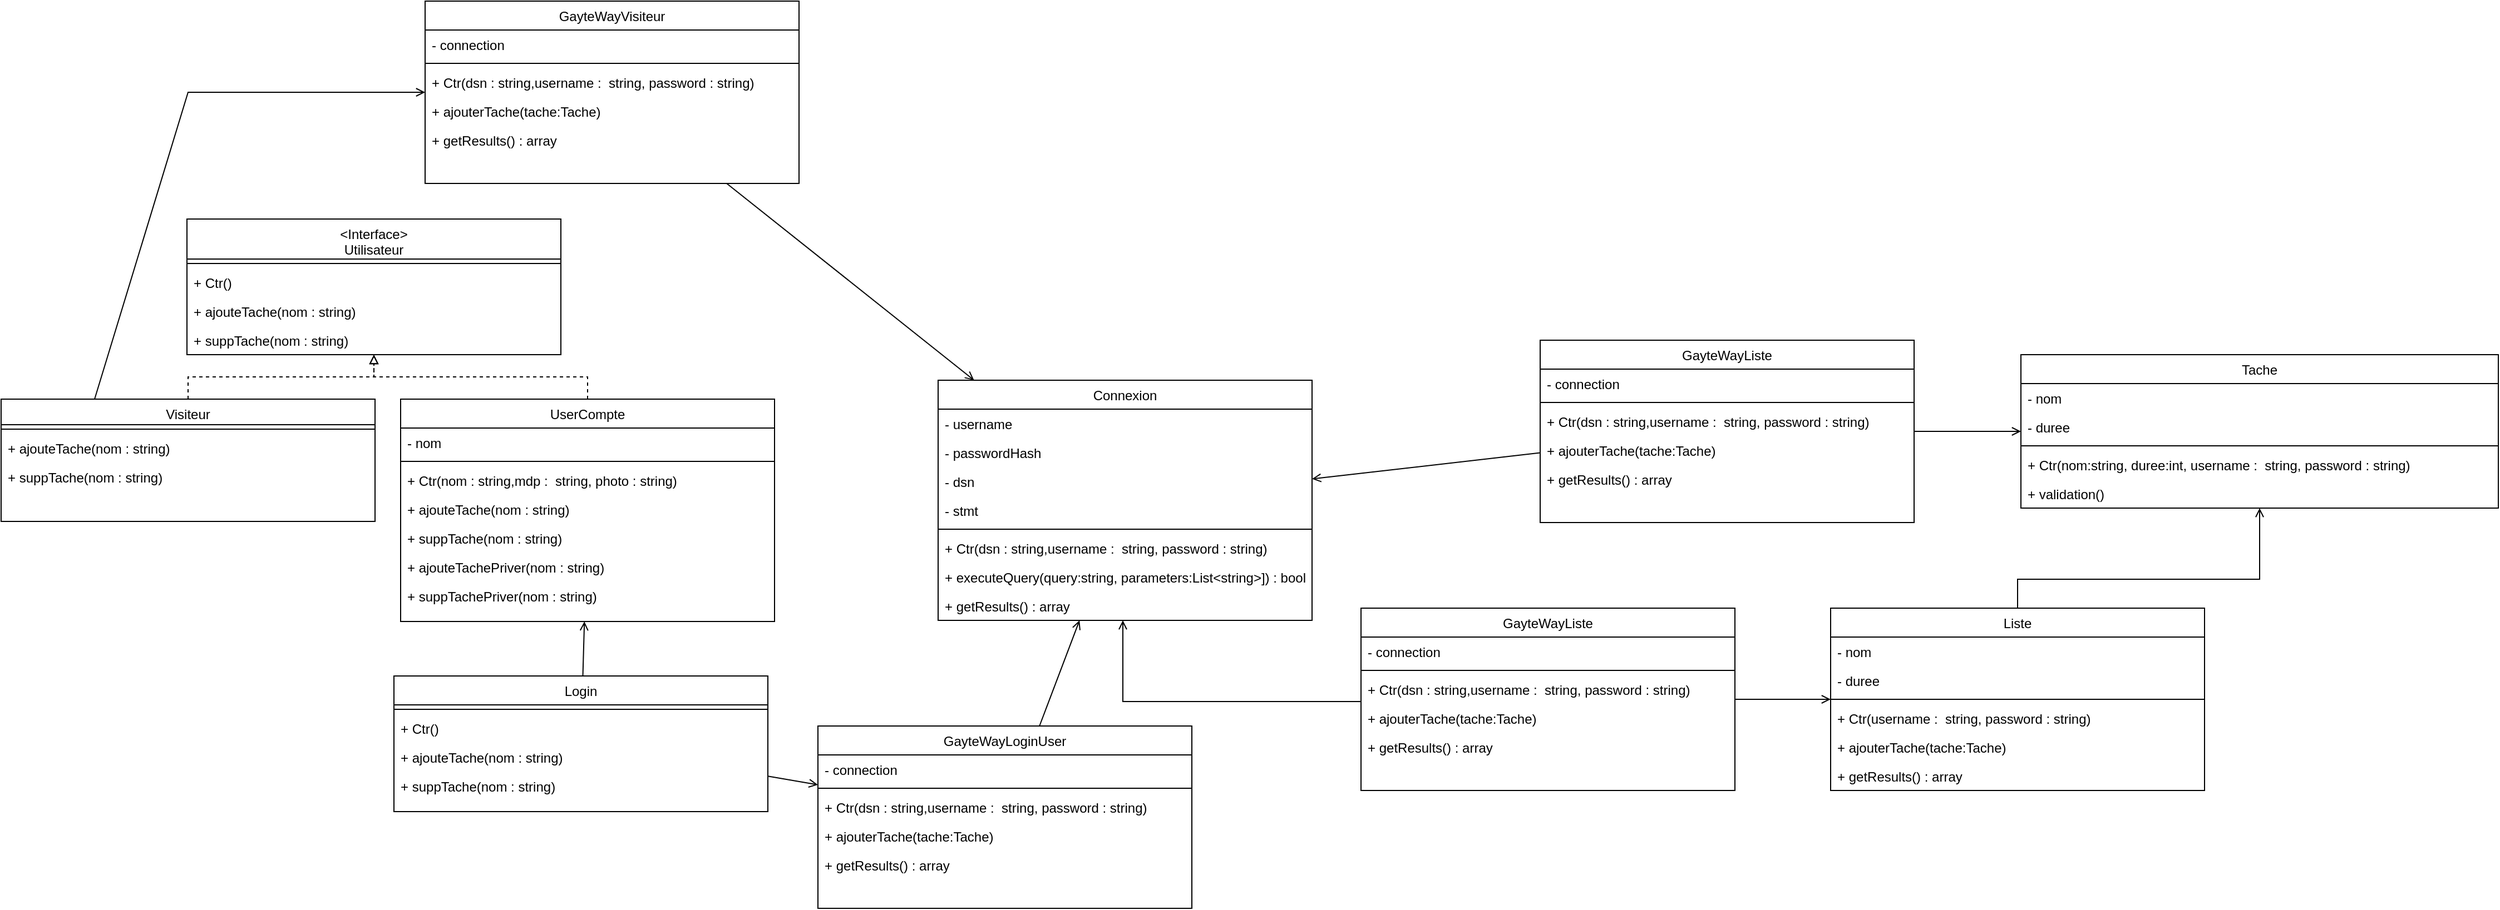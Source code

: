 <mxfile version="20.6.0" type="device"><diagram id="C5RBs43oDa-KdzZeNtuy" name="Page-1"><mxGraphModel dx="1971" dy="1276" grid="0" gridSize="10" guides="1" tooltips="1" connect="1" arrows="1" fold="1" page="0" pageScale="1" pageWidth="827" pageHeight="1169" math="0" shadow="0"><root><mxCell id="WIyWlLk6GJQsqaUBKTNV-0"/><mxCell id="WIyWlLk6GJQsqaUBKTNV-1" parent="WIyWlLk6GJQsqaUBKTNV-0"/><mxCell id="zkfFHV4jXpPFQw0GAbJ--17" value="Connexion" style="swimlane;fontStyle=0;align=center;verticalAlign=top;childLayout=stackLayout;horizontal=1;startSize=26;horizontalStack=0;resizeParent=1;resizeLast=0;collapsible=1;marginBottom=0;rounded=0;shadow=0;strokeWidth=1;" parent="WIyWlLk6GJQsqaUBKTNV-1" vertex="1"><mxGeometry x="511" y="168" width="336" height="216" as="geometry"><mxRectangle x="550" y="140" width="160" height="26" as="alternateBounds"/></mxGeometry></mxCell><mxCell id="zkfFHV4jXpPFQw0GAbJ--22" value="- username" style="text;align=left;verticalAlign=top;spacingLeft=4;spacingRight=4;overflow=hidden;rotatable=0;points=[[0,0.5],[1,0.5]];portConstraint=eastwest;rounded=0;shadow=0;html=0;" parent="zkfFHV4jXpPFQw0GAbJ--17" vertex="1"><mxGeometry y="26" width="336" height="26" as="geometry"/></mxCell><mxCell id="lPT6mzKUqGH954RTQxX--47" value="- passwordHash" style="text;align=left;verticalAlign=top;spacingLeft=4;spacingRight=4;overflow=hidden;rotatable=0;points=[[0,0.5],[1,0.5]];portConstraint=eastwest;rounded=0;shadow=0;html=0;" parent="zkfFHV4jXpPFQw0GAbJ--17" vertex="1"><mxGeometry y="52" width="336" height="26" as="geometry"/></mxCell><mxCell id="lPT6mzKUqGH954RTQxX--49" value="- dsn" style="text;align=left;verticalAlign=top;spacingLeft=4;spacingRight=4;overflow=hidden;rotatable=0;points=[[0,0.5],[1,0.5]];portConstraint=eastwest;rounded=0;shadow=0;html=0;" parent="zkfFHV4jXpPFQw0GAbJ--17" vertex="1"><mxGeometry y="78" width="336" height="26" as="geometry"/></mxCell><mxCell id="lPT6mzKUqGH954RTQxX--50" value="- stmt" style="text;align=left;verticalAlign=top;spacingLeft=4;spacingRight=4;overflow=hidden;rotatable=0;points=[[0,0.5],[1,0.5]];portConstraint=eastwest;rounded=0;shadow=0;html=0;" parent="zkfFHV4jXpPFQw0GAbJ--17" vertex="1"><mxGeometry y="104" width="336" height="26" as="geometry"/></mxCell><mxCell id="zkfFHV4jXpPFQw0GAbJ--23" value="" style="line;html=1;strokeWidth=1;align=left;verticalAlign=middle;spacingTop=-1;spacingLeft=3;spacingRight=3;rotatable=0;labelPosition=right;points=[];portConstraint=eastwest;" parent="zkfFHV4jXpPFQw0GAbJ--17" vertex="1"><mxGeometry y="130" width="336" height="8" as="geometry"/></mxCell><mxCell id="zkfFHV4jXpPFQw0GAbJ--24" value="+ Ctr(dsn : string,username :  string, password : string)" style="text;align=left;verticalAlign=top;spacingLeft=4;spacingRight=4;overflow=hidden;rotatable=0;points=[[0,0.5],[1,0.5]];portConstraint=eastwest;" parent="zkfFHV4jXpPFQw0GAbJ--17" vertex="1"><mxGeometry y="138" width="336" height="26" as="geometry"/></mxCell><mxCell id="44q8FM0cvwy1MisjzVkP-1" value="+ executeQuery(query:string, parameters:List&lt;string&gt;]) : bool" style="text;align=left;verticalAlign=top;spacingLeft=4;spacingRight=4;overflow=hidden;rotatable=0;points=[[0,0.5],[1,0.5]];portConstraint=eastwest;" parent="zkfFHV4jXpPFQw0GAbJ--17" vertex="1"><mxGeometry y="164" width="336" height="26" as="geometry"/></mxCell><mxCell id="44q8FM0cvwy1MisjzVkP-2" value="+ getResults() : array" style="text;align=left;verticalAlign=top;spacingLeft=4;spacingRight=4;overflow=hidden;rotatable=0;points=[[0,0.5],[1,0.5]];portConstraint=eastwest;" parent="zkfFHV4jXpPFQw0GAbJ--17" vertex="1"><mxGeometry y="190" width="336" height="26" as="geometry"/></mxCell><mxCell id="lPT6mzKUqGH954RTQxX--0" value="Tache" style="swimlane;fontStyle=0;align=center;verticalAlign=top;childLayout=stackLayout;horizontal=1;startSize=26;horizontalStack=0;resizeParent=1;resizeLast=0;collapsible=1;marginBottom=0;rounded=0;shadow=0;strokeWidth=1;" parent="WIyWlLk6GJQsqaUBKTNV-1" vertex="1"><mxGeometry x="1484" y="145" width="429" height="138" as="geometry"><mxRectangle x="550" y="140" width="160" height="26" as="alternateBounds"/></mxGeometry></mxCell><mxCell id="lPT6mzKUqGH954RTQxX--1" value="- nom" style="text;align=left;verticalAlign=top;spacingLeft=4;spacingRight=4;overflow=hidden;rotatable=0;points=[[0,0.5],[1,0.5]];portConstraint=eastwest;rounded=0;shadow=0;html=0;" parent="lPT6mzKUqGH954RTQxX--0" vertex="1"><mxGeometry y="26" width="429" height="26" as="geometry"/></mxCell><mxCell id="lPT6mzKUqGH954RTQxX--7" value="- duree" style="text;align=left;verticalAlign=top;spacingLeft=4;spacingRight=4;overflow=hidden;rotatable=0;points=[[0,0.5],[1,0.5]];portConstraint=eastwest;rounded=0;shadow=0;html=0;" parent="lPT6mzKUqGH954RTQxX--0" vertex="1"><mxGeometry y="52" width="429" height="26" as="geometry"/></mxCell><mxCell id="lPT6mzKUqGH954RTQxX--2" value="" style="line;html=1;strokeWidth=1;align=left;verticalAlign=middle;spacingTop=-1;spacingLeft=3;spacingRight=3;rotatable=0;labelPosition=right;points=[];portConstraint=eastwest;" parent="lPT6mzKUqGH954RTQxX--0" vertex="1"><mxGeometry y="78" width="429" height="8" as="geometry"/></mxCell><mxCell id="lPT6mzKUqGH954RTQxX--3" value="+ Ctr(nom:string, duree:int, username :  string, password : string)" style="text;align=left;verticalAlign=top;spacingLeft=4;spacingRight=4;overflow=hidden;rotatable=0;points=[[0,0.5],[1,0.5]];portConstraint=eastwest;" parent="lPT6mzKUqGH954RTQxX--0" vertex="1"><mxGeometry y="86" width="429" height="26" as="geometry"/></mxCell><mxCell id="4B2QlwdQSiukdLjfvTYh-6" value="+ validation()" style="text;align=left;verticalAlign=top;spacingLeft=4;spacingRight=4;overflow=hidden;rotatable=0;points=[[0,0.5],[1,0.5]];portConstraint=eastwest;" parent="lPT6mzKUqGH954RTQxX--0" vertex="1"><mxGeometry y="112" width="429" height="26" as="geometry"/></mxCell><mxCell id="lPT6mzKUqGH954RTQxX--8" value="Liste" style="swimlane;fontStyle=0;align=center;verticalAlign=top;childLayout=stackLayout;horizontal=1;startSize=26;horizontalStack=0;resizeParent=1;resizeLast=0;collapsible=1;marginBottom=0;rounded=0;shadow=0;strokeWidth=1;" parent="WIyWlLk6GJQsqaUBKTNV-1" vertex="1"><mxGeometry x="1313" y="373" width="336" height="164" as="geometry"><mxRectangle x="550" y="140" width="160" height="26" as="alternateBounds"/></mxGeometry></mxCell><mxCell id="lPT6mzKUqGH954RTQxX--9" value="- nom" style="text;align=left;verticalAlign=top;spacingLeft=4;spacingRight=4;overflow=hidden;rotatable=0;points=[[0,0.5],[1,0.5]];portConstraint=eastwest;rounded=0;shadow=0;html=0;" parent="lPT6mzKUqGH954RTQxX--8" vertex="1"><mxGeometry y="26" width="336" height="26" as="geometry"/></mxCell><mxCell id="lPT6mzKUqGH954RTQxX--10" value="- duree" style="text;align=left;verticalAlign=top;spacingLeft=4;spacingRight=4;overflow=hidden;rotatable=0;points=[[0,0.5],[1,0.5]];portConstraint=eastwest;rounded=0;shadow=0;html=0;" parent="lPT6mzKUqGH954RTQxX--8" vertex="1"><mxGeometry y="52" width="336" height="26" as="geometry"/></mxCell><mxCell id="lPT6mzKUqGH954RTQxX--11" value="" style="line;html=1;strokeWidth=1;align=left;verticalAlign=middle;spacingTop=-1;spacingLeft=3;spacingRight=3;rotatable=0;labelPosition=right;points=[];portConstraint=eastwest;" parent="lPT6mzKUqGH954RTQxX--8" vertex="1"><mxGeometry y="78" width="336" height="8" as="geometry"/></mxCell><mxCell id="lPT6mzKUqGH954RTQxX--12" value="+ Ctr(username :  string, password : string)" style="text;align=left;verticalAlign=top;spacingLeft=4;spacingRight=4;overflow=hidden;rotatable=0;points=[[0,0.5],[1,0.5]];portConstraint=eastwest;" parent="lPT6mzKUqGH954RTQxX--8" vertex="1"><mxGeometry y="86" width="336" height="26" as="geometry"/></mxCell><mxCell id="lPT6mzKUqGH954RTQxX--13" value="+ ajouterTache(tache:Tache)" style="text;align=left;verticalAlign=top;spacingLeft=4;spacingRight=4;overflow=hidden;rotatable=0;points=[[0,0.5],[1,0.5]];portConstraint=eastwest;" parent="lPT6mzKUqGH954RTQxX--8" vertex="1"><mxGeometry y="112" width="336" height="26" as="geometry"/></mxCell><mxCell id="lPT6mzKUqGH954RTQxX--14" value="+ getResults() : array" style="text;align=left;verticalAlign=top;spacingLeft=4;spacingRight=4;overflow=hidden;rotatable=0;points=[[0,0.5],[1,0.5]];portConstraint=eastwest;" parent="lPT6mzKUqGH954RTQxX--8" vertex="1"><mxGeometry y="138" width="336" height="26" as="geometry"/></mxCell><mxCell id="lPT6mzKUqGH954RTQxX--15" value="" style="edgeStyle=orthogonalEdgeStyle;rounded=0;orthogonalLoop=1;jettySize=auto;html=1;startArrow=open;startFill=0;endArrow=none;endFill=0;" parent="WIyWlLk6GJQsqaUBKTNV-1" source="lPT6mzKUqGH954RTQxX--0" target="lPT6mzKUqGH954RTQxX--8" edge="1"><mxGeometry relative="1" as="geometry"><mxPoint x="1280" y="420" as="sourcePoint"/><mxPoint x="919" y="271" as="targetPoint"/><Array as="points"><mxPoint x="1699" y="347"/><mxPoint x="1481" y="347"/></Array></mxGeometry></mxCell><mxCell id="lPT6mzKUqGH954RTQxX--16" value="&lt;Interface&gt;&#xA;Utilisateur" style="swimlane;fontStyle=0;align=center;verticalAlign=top;childLayout=stackLayout;horizontal=1;startSize=36;horizontalStack=0;resizeParent=1;resizeLast=0;collapsible=1;marginBottom=0;rounded=0;shadow=0;strokeWidth=1;" parent="WIyWlLk6GJQsqaUBKTNV-1" vertex="1"><mxGeometry x="-164" y="23" width="336" height="122" as="geometry"><mxRectangle x="550" y="140" width="160" height="26" as="alternateBounds"/></mxGeometry></mxCell><mxCell id="lPT6mzKUqGH954RTQxX--19" value="" style="line;html=1;strokeWidth=1;align=left;verticalAlign=middle;spacingTop=-1;spacingLeft=3;spacingRight=3;rotatable=0;labelPosition=right;points=[];portConstraint=eastwest;" parent="lPT6mzKUqGH954RTQxX--16" vertex="1"><mxGeometry y="36" width="336" height="8" as="geometry"/></mxCell><mxCell id="lPT6mzKUqGH954RTQxX--37" value="+ Ctr()" style="text;align=left;verticalAlign=top;spacingLeft=4;spacingRight=4;overflow=hidden;rotatable=0;points=[[0,0.5],[1,0.5]];portConstraint=eastwest;" parent="lPT6mzKUqGH954RTQxX--16" vertex="1"><mxGeometry y="44" width="336" height="26" as="geometry"/></mxCell><mxCell id="lPT6mzKUqGH954RTQxX--38" value="+ ajouteTache(nom : string)" style="text;align=left;verticalAlign=top;spacingLeft=4;spacingRight=4;overflow=hidden;rotatable=0;points=[[0,0.5],[1,0.5]];portConstraint=eastwest;" parent="lPT6mzKUqGH954RTQxX--16" vertex="1"><mxGeometry y="70" width="336" height="26" as="geometry"/></mxCell><mxCell id="lPT6mzKUqGH954RTQxX--39" value="+ suppTache(nom : string)" style="text;align=left;verticalAlign=top;spacingLeft=4;spacingRight=4;overflow=hidden;rotatable=0;points=[[0,0.5],[1,0.5]];portConstraint=eastwest;" parent="lPT6mzKUqGH954RTQxX--16" vertex="1"><mxGeometry y="96" width="336" height="26" as="geometry"/></mxCell><mxCell id="lPT6mzKUqGH954RTQxX--27" value="" style="edgeStyle=orthogonalEdgeStyle;rounded=0;orthogonalLoop=1;jettySize=auto;html=1;startArrow=none;startFill=0;endArrow=block;endFill=0;strokeWidth=1;dashed=1;" parent="WIyWlLk6GJQsqaUBKTNV-1" source="lPT6mzKUqGH954RTQxX--23" target="lPT6mzKUqGH954RTQxX--16" edge="1"><mxGeometry relative="1" as="geometry"/></mxCell><mxCell id="lPT6mzKUqGH954RTQxX--23" value="UserCompte" style="swimlane;fontStyle=0;align=center;verticalAlign=top;childLayout=stackLayout;horizontal=1;startSize=26;horizontalStack=0;resizeParent=1;resizeLast=0;collapsible=1;marginBottom=0;rounded=0;shadow=0;strokeWidth=1;" parent="WIyWlLk6GJQsqaUBKTNV-1" vertex="1"><mxGeometry x="28" y="185" width="336" height="200" as="geometry"><mxRectangle x="550" y="140" width="160" height="26" as="alternateBounds"/></mxGeometry></mxCell><mxCell id="lPT6mzKUqGH954RTQxX--35" value="- nom" style="text;align=left;verticalAlign=top;spacingLeft=4;spacingRight=4;overflow=hidden;rotatable=0;points=[[0,0.5],[1,0.5]];portConstraint=eastwest;rounded=0;shadow=0;html=0;" parent="lPT6mzKUqGH954RTQxX--23" vertex="1"><mxGeometry y="26" width="336" height="26" as="geometry"/></mxCell><mxCell id="lPT6mzKUqGH954RTQxX--25" value="" style="line;html=1;strokeWidth=1;align=left;verticalAlign=middle;spacingTop=-1;spacingLeft=3;spacingRight=3;rotatable=0;labelPosition=right;points=[];portConstraint=eastwest;" parent="lPT6mzKUqGH954RTQxX--23" vertex="1"><mxGeometry y="52" width="336" height="8" as="geometry"/></mxCell><mxCell id="lPT6mzKUqGH954RTQxX--36" value="+ Ctr(nom : string,mdp :  string, photo : string)" style="text;align=left;verticalAlign=top;spacingLeft=4;spacingRight=4;overflow=hidden;rotatable=0;points=[[0,0.5],[1,0.5]];portConstraint=eastwest;" parent="lPT6mzKUqGH954RTQxX--23" vertex="1"><mxGeometry y="60" width="336" height="26" as="geometry"/></mxCell><mxCell id="lPT6mzKUqGH954RTQxX--43" value="+ ajouteTache(nom : string)" style="text;align=left;verticalAlign=top;spacingLeft=4;spacingRight=4;overflow=hidden;rotatable=0;points=[[0,0.5],[1,0.5]];portConstraint=eastwest;" parent="lPT6mzKUqGH954RTQxX--23" vertex="1"><mxGeometry y="86" width="336" height="26" as="geometry"/></mxCell><mxCell id="lPT6mzKUqGH954RTQxX--44" value="+ suppTache(nom : string)" style="text;align=left;verticalAlign=top;spacingLeft=4;spacingRight=4;overflow=hidden;rotatable=0;points=[[0,0.5],[1,0.5]];portConstraint=eastwest;" parent="lPT6mzKUqGH954RTQxX--23" vertex="1"><mxGeometry y="112" width="336" height="26" as="geometry"/></mxCell><mxCell id="lPT6mzKUqGH954RTQxX--40" value="+ ajouteTachePriver(nom : string)" style="text;align=left;verticalAlign=top;spacingLeft=4;spacingRight=4;overflow=hidden;rotatable=0;points=[[0,0.5],[1,0.5]];portConstraint=eastwest;" parent="lPT6mzKUqGH954RTQxX--23" vertex="1"><mxGeometry y="138" width="336" height="26" as="geometry"/></mxCell><mxCell id="lPT6mzKUqGH954RTQxX--41" value="+ suppTachePriver(nom : string)" style="text;align=left;verticalAlign=top;spacingLeft=4;spacingRight=4;overflow=hidden;rotatable=0;points=[[0,0.5],[1,0.5]];portConstraint=eastwest;" parent="lPT6mzKUqGH954RTQxX--23" vertex="1"><mxGeometry y="164" width="336" height="26" as="geometry"/></mxCell><mxCell id="lPT6mzKUqGH954RTQxX--28" value="Visiteur" style="swimlane;fontStyle=0;align=center;verticalAlign=top;childLayout=stackLayout;horizontal=1;startSize=23;horizontalStack=0;resizeParent=1;resizeLast=0;collapsible=1;marginBottom=0;rounded=0;shadow=0;strokeWidth=1;" parent="WIyWlLk6GJQsqaUBKTNV-1" vertex="1"><mxGeometry x="-331" y="185" width="336" height="110" as="geometry"><mxRectangle x="550" y="140" width="160" height="26" as="alternateBounds"/></mxGeometry></mxCell><mxCell id="lPT6mzKUqGH954RTQxX--30" value="" style="line;html=1;strokeWidth=1;align=left;verticalAlign=middle;spacingTop=-1;spacingLeft=3;spacingRight=3;rotatable=0;labelPosition=right;points=[];portConstraint=eastwest;" parent="lPT6mzKUqGH954RTQxX--28" vertex="1"><mxGeometry y="23" width="336" height="8" as="geometry"/></mxCell><mxCell id="lPT6mzKUqGH954RTQxX--33" value="+ ajouteTache(nom : string)" style="text;align=left;verticalAlign=top;spacingLeft=4;spacingRight=4;overflow=hidden;rotatable=0;points=[[0,0.5],[1,0.5]];portConstraint=eastwest;" parent="lPT6mzKUqGH954RTQxX--28" vertex="1"><mxGeometry y="31" width="336" height="26" as="geometry"/></mxCell><mxCell id="lPT6mzKUqGH954RTQxX--34" value="+ suppTache(nom : string)" style="text;align=left;verticalAlign=top;spacingLeft=4;spacingRight=4;overflow=hidden;rotatable=0;points=[[0,0.5],[1,0.5]];portConstraint=eastwest;" parent="lPT6mzKUqGH954RTQxX--28" vertex="1"><mxGeometry y="57" width="336" height="26" as="geometry"/></mxCell><mxCell id="lPT6mzKUqGH954RTQxX--32" value="" style="edgeStyle=orthogonalEdgeStyle;rounded=0;orthogonalLoop=1;jettySize=auto;html=1;startArrow=none;startFill=0;endArrow=block;endFill=0;strokeWidth=1;dashed=1;" parent="WIyWlLk6GJQsqaUBKTNV-1" source="lPT6mzKUqGH954RTQxX--28" target="lPT6mzKUqGH954RTQxX--16" edge="1"><mxGeometry relative="1" as="geometry"><mxPoint x="209" y="194" as="sourcePoint"/><mxPoint x="14" y="143" as="targetPoint"/></mxGeometry></mxCell><mxCell id="lPT6mzKUqGH954RTQxX--46" value="" style="edgeStyle=orthogonalEdgeStyle;rounded=0;orthogonalLoop=1;jettySize=auto;html=1;startArrow=none;startFill=0;endArrow=open;endFill=0;" parent="WIyWlLk6GJQsqaUBKTNV-1" source="G2NUmjQ9pd9dzzUjmyRG-0" target="zkfFHV4jXpPFQw0GAbJ--17" edge="1"><mxGeometry relative="1" as="geometry"><mxPoint x="731" y="359" as="sourcePoint"/><mxPoint x="731" y="425" as="targetPoint"/><Array as="points"><mxPoint x="1060" y="457"/><mxPoint x="677" y="457"/></Array></mxGeometry></mxCell><mxCell id="lPT6mzKUqGH954RTQxX--51" value="Login" style="swimlane;fontStyle=0;align=center;verticalAlign=top;childLayout=stackLayout;horizontal=1;startSize=26;horizontalStack=0;resizeParent=1;resizeLast=0;collapsible=1;marginBottom=0;rounded=0;shadow=0;strokeWidth=1;" parent="WIyWlLk6GJQsqaUBKTNV-1" vertex="1"><mxGeometry x="22" y="434" width="336" height="122" as="geometry"><mxRectangle x="550" y="140" width="160" height="26" as="alternateBounds"/></mxGeometry></mxCell><mxCell id="lPT6mzKUqGH954RTQxX--52" value="" style="line;html=1;strokeWidth=1;align=left;verticalAlign=middle;spacingTop=-1;spacingLeft=3;spacingRight=3;rotatable=0;labelPosition=right;points=[];portConstraint=eastwest;" parent="lPT6mzKUqGH954RTQxX--51" vertex="1"><mxGeometry y="26" width="336" height="8" as="geometry"/></mxCell><mxCell id="lPT6mzKUqGH954RTQxX--53" value="+ Ctr()" style="text;align=left;verticalAlign=top;spacingLeft=4;spacingRight=4;overflow=hidden;rotatable=0;points=[[0,0.5],[1,0.5]];portConstraint=eastwest;" parent="lPT6mzKUqGH954RTQxX--51" vertex="1"><mxGeometry y="34" width="336" height="26" as="geometry"/></mxCell><mxCell id="lPT6mzKUqGH954RTQxX--54" value="+ ajouteTache(nom : string)" style="text;align=left;verticalAlign=top;spacingLeft=4;spacingRight=4;overflow=hidden;rotatable=0;points=[[0,0.5],[1,0.5]];portConstraint=eastwest;" parent="lPT6mzKUqGH954RTQxX--51" vertex="1"><mxGeometry y="60" width="336" height="26" as="geometry"/></mxCell><mxCell id="lPT6mzKUqGH954RTQxX--55" value="+ suppTache(nom : string)" style="text;align=left;verticalAlign=top;spacingLeft=4;spacingRight=4;overflow=hidden;rotatable=0;points=[[0,0.5],[1,0.5]];portConstraint=eastwest;" parent="lPT6mzKUqGH954RTQxX--51" vertex="1"><mxGeometry y="86" width="336" height="26" as="geometry"/></mxCell><mxCell id="4B2QlwdQSiukdLjfvTYh-4" value="" style="endArrow=open;html=1;rounded=0;fontSize=16;endFill=0;" parent="WIyWlLk6GJQsqaUBKTNV-1" source="lPT6mzKUqGH954RTQxX--51" target="G2NUmjQ9pd9dzzUjmyRG-16" edge="1"><mxGeometry width="50" height="50" relative="1" as="geometry"><mxPoint x="453" y="339" as="sourcePoint"/><mxPoint x="503" y="289" as="targetPoint"/><Array as="points"/></mxGeometry></mxCell><mxCell id="4B2QlwdQSiukdLjfvTYh-5" value="" style="endArrow=open;html=1;rounded=0;fontSize=16;endFill=0;" parent="WIyWlLk6GJQsqaUBKTNV-1" source="lPT6mzKUqGH954RTQxX--51" target="lPT6mzKUqGH954RTQxX--23" edge="1"><mxGeometry width="50" height="50" relative="1" as="geometry"><mxPoint x="149.358" y="498" as="sourcePoint"/><mxPoint x="95" y="-361" as="targetPoint"/><Array as="points"/></mxGeometry></mxCell><mxCell id="G2NUmjQ9pd9dzzUjmyRG-0" value="GayteWayListe" style="swimlane;fontStyle=0;align=center;verticalAlign=top;childLayout=stackLayout;horizontal=1;startSize=26;horizontalStack=0;resizeParent=1;resizeLast=0;collapsible=1;marginBottom=0;rounded=0;shadow=0;strokeWidth=1;" vertex="1" parent="WIyWlLk6GJQsqaUBKTNV-1"><mxGeometry x="891" y="373" width="336" height="164" as="geometry"><mxRectangle x="550" y="140" width="160" height="26" as="alternateBounds"/></mxGeometry></mxCell><mxCell id="G2NUmjQ9pd9dzzUjmyRG-2" value="- connection" style="text;align=left;verticalAlign=top;spacingLeft=4;spacingRight=4;overflow=hidden;rotatable=0;points=[[0,0.5],[1,0.5]];portConstraint=eastwest;rounded=0;shadow=0;html=0;" vertex="1" parent="G2NUmjQ9pd9dzzUjmyRG-0"><mxGeometry y="26" width="336" height="26" as="geometry"/></mxCell><mxCell id="G2NUmjQ9pd9dzzUjmyRG-3" value="" style="line;html=1;strokeWidth=1;align=left;verticalAlign=middle;spacingTop=-1;spacingLeft=3;spacingRight=3;rotatable=0;labelPosition=right;points=[];portConstraint=eastwest;" vertex="1" parent="G2NUmjQ9pd9dzzUjmyRG-0"><mxGeometry y="52" width="336" height="8" as="geometry"/></mxCell><mxCell id="G2NUmjQ9pd9dzzUjmyRG-26" value="+ Ctr(dsn : string,username :  string, password : string)" style="text;align=left;verticalAlign=top;spacingLeft=4;spacingRight=4;overflow=hidden;rotatable=0;points=[[0,0.5],[1,0.5]];portConstraint=eastwest;" vertex="1" parent="G2NUmjQ9pd9dzzUjmyRG-0"><mxGeometry y="60" width="336" height="26" as="geometry"/></mxCell><mxCell id="G2NUmjQ9pd9dzzUjmyRG-5" value="+ ajouterTache(tache:Tache)" style="text;align=left;verticalAlign=top;spacingLeft=4;spacingRight=4;overflow=hidden;rotatable=0;points=[[0,0.5],[1,0.5]];portConstraint=eastwest;" vertex="1" parent="G2NUmjQ9pd9dzzUjmyRG-0"><mxGeometry y="86" width="336" height="26" as="geometry"/></mxCell><mxCell id="G2NUmjQ9pd9dzzUjmyRG-6" value="+ getResults() : array" style="text;align=left;verticalAlign=top;spacingLeft=4;spacingRight=4;overflow=hidden;rotatable=0;points=[[0,0.5],[1,0.5]];portConstraint=eastwest;" vertex="1" parent="G2NUmjQ9pd9dzzUjmyRG-0"><mxGeometry y="112" width="336" height="26" as="geometry"/></mxCell><mxCell id="G2NUmjQ9pd9dzzUjmyRG-7" value="" style="edgeStyle=orthogonalEdgeStyle;rounded=0;orthogonalLoop=1;jettySize=auto;html=1;startArrow=none;startFill=0;endArrow=open;endFill=0;" edge="1" parent="WIyWlLk6GJQsqaUBKTNV-1" source="G2NUmjQ9pd9dzzUjmyRG-0" target="lPT6mzKUqGH954RTQxX--8"><mxGeometry relative="1" as="geometry"><mxPoint x="901" y="467" as="sourcePoint"/><mxPoint x="687" y="394" as="targetPoint"/><Array as="points"/></mxGeometry></mxCell><mxCell id="G2NUmjQ9pd9dzzUjmyRG-8" value="GayteWayListe" style="swimlane;fontStyle=0;align=center;verticalAlign=top;childLayout=stackLayout;horizontal=1;startSize=26;horizontalStack=0;resizeParent=1;resizeLast=0;collapsible=1;marginBottom=0;rounded=0;shadow=0;strokeWidth=1;" vertex="1" parent="WIyWlLk6GJQsqaUBKTNV-1"><mxGeometry x="1052" y="132" width="336" height="164" as="geometry"><mxRectangle x="550" y="140" width="160" height="26" as="alternateBounds"/></mxGeometry></mxCell><mxCell id="G2NUmjQ9pd9dzzUjmyRG-9" value="- connection" style="text;align=left;verticalAlign=top;spacingLeft=4;spacingRight=4;overflow=hidden;rotatable=0;points=[[0,0.5],[1,0.5]];portConstraint=eastwest;rounded=0;shadow=0;html=0;" vertex="1" parent="G2NUmjQ9pd9dzzUjmyRG-8"><mxGeometry y="26" width="336" height="26" as="geometry"/></mxCell><mxCell id="G2NUmjQ9pd9dzzUjmyRG-10" value="" style="line;html=1;strokeWidth=1;align=left;verticalAlign=middle;spacingTop=-1;spacingLeft=3;spacingRight=3;rotatable=0;labelPosition=right;points=[];portConstraint=eastwest;" vertex="1" parent="G2NUmjQ9pd9dzzUjmyRG-8"><mxGeometry y="52" width="336" height="8" as="geometry"/></mxCell><mxCell id="G2NUmjQ9pd9dzzUjmyRG-25" value="+ Ctr(dsn : string,username :  string, password : string)" style="text;align=left;verticalAlign=top;spacingLeft=4;spacingRight=4;overflow=hidden;rotatable=0;points=[[0,0.5],[1,0.5]];portConstraint=eastwest;" vertex="1" parent="G2NUmjQ9pd9dzzUjmyRG-8"><mxGeometry y="60" width="336" height="26" as="geometry"/></mxCell><mxCell id="G2NUmjQ9pd9dzzUjmyRG-12" value="+ ajouterTache(tache:Tache)" style="text;align=left;verticalAlign=top;spacingLeft=4;spacingRight=4;overflow=hidden;rotatable=0;points=[[0,0.5],[1,0.5]];portConstraint=eastwest;" vertex="1" parent="G2NUmjQ9pd9dzzUjmyRG-8"><mxGeometry y="86" width="336" height="26" as="geometry"/></mxCell><mxCell id="G2NUmjQ9pd9dzzUjmyRG-13" value="+ getResults() : array" style="text;align=left;verticalAlign=top;spacingLeft=4;spacingRight=4;overflow=hidden;rotatable=0;points=[[0,0.5],[1,0.5]];portConstraint=eastwest;" vertex="1" parent="G2NUmjQ9pd9dzzUjmyRG-8"><mxGeometry y="112" width="336" height="26" as="geometry"/></mxCell><mxCell id="G2NUmjQ9pd9dzzUjmyRG-14" value="" style="edgeStyle=orthogonalEdgeStyle;rounded=0;orthogonalLoop=1;jettySize=auto;html=1;startArrow=none;startFill=0;endArrow=open;endFill=0;" edge="1" parent="WIyWlLk6GJQsqaUBKTNV-1" source="G2NUmjQ9pd9dzzUjmyRG-8" target="lPT6mzKUqGH954RTQxX--0"><mxGeometry relative="1" as="geometry"><mxPoint x="1237" y="465" as="sourcePoint"/><mxPoint x="1323" y="465" as="targetPoint"/><Array as="points"/></mxGeometry></mxCell><mxCell id="G2NUmjQ9pd9dzzUjmyRG-15" value="" style="endArrow=none;html=1;rounded=0;fontSize=16;endFill=0;startArrow=open;startFill=0;" edge="1" parent="WIyWlLk6GJQsqaUBKTNV-1" source="zkfFHV4jXpPFQw0GAbJ--17" target="G2NUmjQ9pd9dzzUjmyRG-8"><mxGeometry width="50" height="50" relative="1" as="geometry"><mxPoint x="537" y="66" as="sourcePoint"/><mxPoint x="689" y="178" as="targetPoint"/><Array as="points"/></mxGeometry></mxCell><mxCell id="G2NUmjQ9pd9dzzUjmyRG-16" value="GayteWayLoginUser" style="swimlane;fontStyle=0;align=center;verticalAlign=top;childLayout=stackLayout;horizontal=1;startSize=26;horizontalStack=0;resizeParent=1;resizeLast=0;collapsible=1;marginBottom=0;rounded=0;shadow=0;strokeWidth=1;" vertex="1" parent="WIyWlLk6GJQsqaUBKTNV-1"><mxGeometry x="403" y="479" width="336" height="164" as="geometry"><mxRectangle x="550" y="140" width="160" height="26" as="alternateBounds"/></mxGeometry></mxCell><mxCell id="G2NUmjQ9pd9dzzUjmyRG-17" value="- connection" style="text;align=left;verticalAlign=top;spacingLeft=4;spacingRight=4;overflow=hidden;rotatable=0;points=[[0,0.5],[1,0.5]];portConstraint=eastwest;rounded=0;shadow=0;html=0;" vertex="1" parent="G2NUmjQ9pd9dzzUjmyRG-16"><mxGeometry y="26" width="336" height="26" as="geometry"/></mxCell><mxCell id="G2NUmjQ9pd9dzzUjmyRG-18" value="" style="line;html=1;strokeWidth=1;align=left;verticalAlign=middle;spacingTop=-1;spacingLeft=3;spacingRight=3;rotatable=0;labelPosition=right;points=[];portConstraint=eastwest;" vertex="1" parent="G2NUmjQ9pd9dzzUjmyRG-16"><mxGeometry y="52" width="336" height="8" as="geometry"/></mxCell><mxCell id="G2NUmjQ9pd9dzzUjmyRG-24" value="+ Ctr(dsn : string,username :  string, password : string)" style="text;align=left;verticalAlign=top;spacingLeft=4;spacingRight=4;overflow=hidden;rotatable=0;points=[[0,0.5],[1,0.5]];portConstraint=eastwest;" vertex="1" parent="G2NUmjQ9pd9dzzUjmyRG-16"><mxGeometry y="60" width="336" height="26" as="geometry"/></mxCell><mxCell id="G2NUmjQ9pd9dzzUjmyRG-20" value="+ ajouterTache(tache:Tache)" style="text;align=left;verticalAlign=top;spacingLeft=4;spacingRight=4;overflow=hidden;rotatable=0;points=[[0,0.5],[1,0.5]];portConstraint=eastwest;" vertex="1" parent="G2NUmjQ9pd9dzzUjmyRG-16"><mxGeometry y="86" width="336" height="26" as="geometry"/></mxCell><mxCell id="G2NUmjQ9pd9dzzUjmyRG-21" value="+ getResults() : array" style="text;align=left;verticalAlign=top;spacingLeft=4;spacingRight=4;overflow=hidden;rotatable=0;points=[[0,0.5],[1,0.5]];portConstraint=eastwest;" vertex="1" parent="G2NUmjQ9pd9dzzUjmyRG-16"><mxGeometry y="112" width="336" height="26" as="geometry"/></mxCell><mxCell id="G2NUmjQ9pd9dzzUjmyRG-22" value="" style="endArrow=open;html=1;rounded=0;fontSize=16;endFill=0;" edge="1" parent="WIyWlLk6GJQsqaUBKTNV-1" source="G2NUmjQ9pd9dzzUjmyRG-16" target="zkfFHV4jXpPFQw0GAbJ--17"><mxGeometry width="50" height="50" relative="1" as="geometry"><mxPoint x="537" y="26.774" as="sourcePoint"/><mxPoint x="625" y="6.226" as="targetPoint"/><Array as="points"/></mxGeometry></mxCell><mxCell id="G2NUmjQ9pd9dzzUjmyRG-33" value="GayteWayVisiteur" style="swimlane;fontStyle=0;align=center;verticalAlign=top;childLayout=stackLayout;horizontal=1;startSize=26;horizontalStack=0;resizeParent=1;resizeLast=0;collapsible=1;marginBottom=0;rounded=0;shadow=0;strokeWidth=1;" vertex="1" parent="WIyWlLk6GJQsqaUBKTNV-1"><mxGeometry x="50" y="-173" width="336" height="164" as="geometry"><mxRectangle x="550" y="140" width="160" height="26" as="alternateBounds"/></mxGeometry></mxCell><mxCell id="G2NUmjQ9pd9dzzUjmyRG-34" value="- connection" style="text;align=left;verticalAlign=top;spacingLeft=4;spacingRight=4;overflow=hidden;rotatable=0;points=[[0,0.5],[1,0.5]];portConstraint=eastwest;rounded=0;shadow=0;html=0;" vertex="1" parent="G2NUmjQ9pd9dzzUjmyRG-33"><mxGeometry y="26" width="336" height="26" as="geometry"/></mxCell><mxCell id="G2NUmjQ9pd9dzzUjmyRG-35" value="" style="line;html=1;strokeWidth=1;align=left;verticalAlign=middle;spacingTop=-1;spacingLeft=3;spacingRight=3;rotatable=0;labelPosition=right;points=[];portConstraint=eastwest;" vertex="1" parent="G2NUmjQ9pd9dzzUjmyRG-33"><mxGeometry y="52" width="336" height="8" as="geometry"/></mxCell><mxCell id="G2NUmjQ9pd9dzzUjmyRG-36" value="+ Ctr(dsn : string,username :  string, password : string)" style="text;align=left;verticalAlign=top;spacingLeft=4;spacingRight=4;overflow=hidden;rotatable=0;points=[[0,0.5],[1,0.5]];portConstraint=eastwest;" vertex="1" parent="G2NUmjQ9pd9dzzUjmyRG-33"><mxGeometry y="60" width="336" height="26" as="geometry"/></mxCell><mxCell id="G2NUmjQ9pd9dzzUjmyRG-37" value="+ ajouterTache(tache:Tache)" style="text;align=left;verticalAlign=top;spacingLeft=4;spacingRight=4;overflow=hidden;rotatable=0;points=[[0,0.5],[1,0.5]];portConstraint=eastwest;" vertex="1" parent="G2NUmjQ9pd9dzzUjmyRG-33"><mxGeometry y="86" width="336" height="26" as="geometry"/></mxCell><mxCell id="G2NUmjQ9pd9dzzUjmyRG-38" value="+ getResults() : array" style="text;align=left;verticalAlign=top;spacingLeft=4;spacingRight=4;overflow=hidden;rotatable=0;points=[[0,0.5],[1,0.5]];portConstraint=eastwest;" vertex="1" parent="G2NUmjQ9pd9dzzUjmyRG-33"><mxGeometry y="112" width="336" height="26" as="geometry"/></mxCell><mxCell id="G2NUmjQ9pd9dzzUjmyRG-39" value="" style="endArrow=open;html=1;rounded=0;fontSize=16;endFill=0;exitX=0.25;exitY=0;exitDx=0;exitDy=0;" edge="1" parent="WIyWlLk6GJQsqaUBKTNV-1" source="lPT6mzKUqGH954RTQxX--28" target="G2NUmjQ9pd9dzzUjmyRG-33"><mxGeometry width="50" height="50" relative="1" as="geometry"><mxPoint x="201.743" y="444" as="sourcePoint"/><mxPoint x="203.143" y="395.0" as="targetPoint"/><Array as="points"><mxPoint x="-163" y="-91"/></Array></mxGeometry></mxCell><mxCell id="G2NUmjQ9pd9dzzUjmyRG-40" value="" style="endArrow=open;html=1;rounded=0;fontSize=16;endFill=0;" edge="1" parent="WIyWlLk6GJQsqaUBKTNV-1" source="G2NUmjQ9pd9dzzUjmyRG-33" target="zkfFHV4jXpPFQw0GAbJ--17"><mxGeometry width="50" height="50" relative="1" as="geometry"><mxPoint x="-237.0" y="195" as="sourcePoint"/><mxPoint x="60.0" y="-81" as="targetPoint"/><Array as="points"/></mxGeometry></mxCell></root></mxGraphModel></diagram></mxfile>